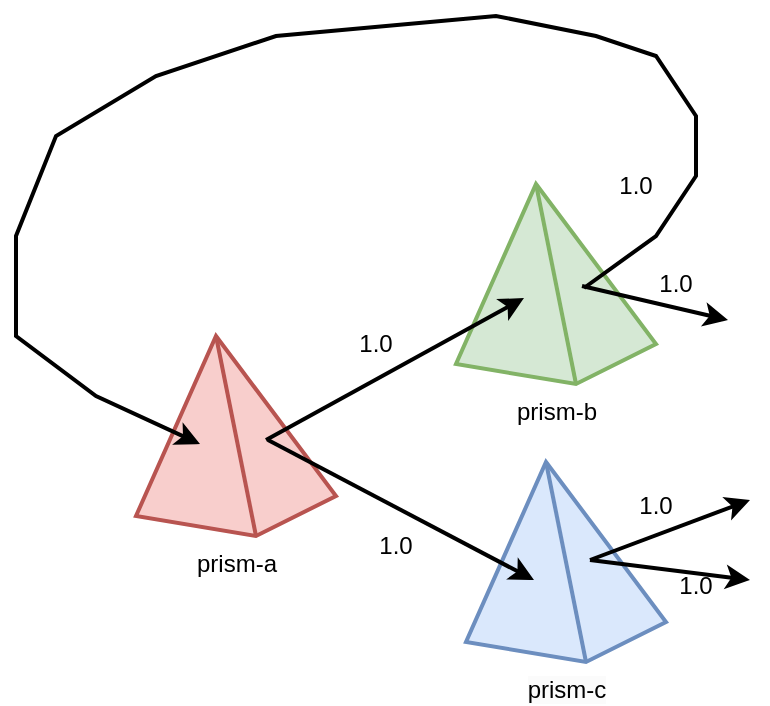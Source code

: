 <mxfile version="24.8.2">
  <diagram name="Page-1" id="7MJuvH2CNaoDodlNhucG">
    <mxGraphModel dx="574" dy="285" grid="1" gridSize="10" guides="1" tooltips="1" connect="1" arrows="1" fold="1" page="1" pageScale="1" pageWidth="850" pageHeight="1100" math="0" shadow="0">
      <root>
        <mxCell id="0" />
        <mxCell id="1" parent="0" />
        <mxCell id="dDzj_qdl24_F7XmXh7J3-2" value="prism-a" style="verticalLabelPosition=bottom;verticalAlign=top;html=1;shape=mxgraph.basic.pyramid;dx1=0.4;dx2=0.6;dy1=0.9;dy2=0.8;strokeWidth=2;fillColor=#f8cecc;strokeColor=#b85450;" vertex="1" parent="1">
          <mxGeometry x="270" y="290" width="100" height="100" as="geometry" />
        </mxCell>
        <mxCell id="dDzj_qdl24_F7XmXh7J3-3" value="prism-b" style="verticalLabelPosition=bottom;verticalAlign=top;html=1;shape=mxgraph.basic.pyramid;dx1=0.4;dx2=0.6;dy1=0.9;dy2=0.8;strokeWidth=2;fillColor=#d5e8d4;strokeColor=#82b366;" vertex="1" parent="1">
          <mxGeometry x="430" y="214" width="100" height="100" as="geometry" />
        </mxCell>
        <mxCell id="dDzj_qdl24_F7XmXh7J3-4" value="&lt;span style=&quot;color: rgb(0, 0, 0); font-family: Helvetica; font-size: 12px; font-style: normal; font-variant-ligatures: normal; font-variant-caps: normal; font-weight: 400; letter-spacing: normal; orphans: 2; text-align: center; text-indent: 0px; text-transform: none; widows: 2; word-spacing: 0px; -webkit-text-stroke-width: 0px; white-space: nowrap; background-color: rgb(251, 251, 251); text-decoration-thickness: initial; text-decoration-style: initial; text-decoration-color: initial; display: inline !important; float: none;&quot;&gt;prism-c&lt;/span&gt;" style="verticalLabelPosition=bottom;verticalAlign=top;html=1;shape=mxgraph.basic.pyramid;dx1=0.4;dx2=0.6;dy1=0.9;dy2=0.8;strokeWidth=2;fillColor=#dae8fc;strokeColor=#6c8ebf;" vertex="1" parent="1">
          <mxGeometry x="435" y="353" width="100" height="100" as="geometry" />
        </mxCell>
        <mxCell id="dDzj_qdl24_F7XmXh7J3-6" value="" style="endArrow=classic;html=1;rounded=0;strokeWidth=2;" edge="1" parent="1">
          <mxGeometry width="50" height="50" relative="1" as="geometry">
            <mxPoint x="497" y="402" as="sourcePoint" />
            <mxPoint x="577" y="412" as="targetPoint" />
          </mxGeometry>
        </mxCell>
        <mxCell id="dDzj_qdl24_F7XmXh7J3-7" value="" style="endArrow=classic;html=1;rounded=0;strokeWidth=2;" edge="1" parent="1">
          <mxGeometry width="50" height="50" relative="1" as="geometry">
            <mxPoint x="497" y="402" as="sourcePoint" />
            <mxPoint x="577" y="372" as="targetPoint" />
          </mxGeometry>
        </mxCell>
        <mxCell id="dDzj_qdl24_F7XmXh7J3-8" value="" style="endArrow=classic;html=1;rounded=0;strokeWidth=2;" edge="1" parent="1">
          <mxGeometry width="50" height="50" relative="1" as="geometry">
            <mxPoint x="494" y="266" as="sourcePoint" />
            <mxPoint x="302" y="344" as="targetPoint" />
            <Array as="points">
              <mxPoint x="530" y="240" />
              <mxPoint x="550" y="210" />
              <mxPoint x="550" y="180" />
              <mxPoint x="530" y="150" />
              <mxPoint x="500" y="140" />
              <mxPoint x="450" y="130" />
              <mxPoint x="340" y="140" />
              <mxPoint x="280" y="160" />
              <mxPoint x="230" y="190" />
              <mxPoint x="210" y="240" />
              <mxPoint x="210" y="290" />
              <mxPoint x="250" y="320" />
            </Array>
          </mxGeometry>
        </mxCell>
        <mxCell id="dDzj_qdl24_F7XmXh7J3-9" value="" style="endArrow=classic;html=1;rounded=0;strokeWidth=2;" edge="1" parent="1">
          <mxGeometry width="50" height="50" relative="1" as="geometry">
            <mxPoint x="335" y="342" as="sourcePoint" />
            <mxPoint x="464" y="271" as="targetPoint" />
          </mxGeometry>
        </mxCell>
        <mxCell id="dDzj_qdl24_F7XmXh7J3-10" value="" style="endArrow=classic;html=1;rounded=0;strokeWidth=2;" edge="1" parent="1">
          <mxGeometry width="50" height="50" relative="1" as="geometry">
            <mxPoint x="336" y="342" as="sourcePoint" />
            <mxPoint x="469" y="412" as="targetPoint" />
          </mxGeometry>
        </mxCell>
        <mxCell id="dDzj_qdl24_F7XmXh7J3-11" value="" style="endArrow=classic;html=1;rounded=0;strokeWidth=2;" edge="1" parent="1">
          <mxGeometry width="50" height="50" relative="1" as="geometry">
            <mxPoint x="493" y="265" as="sourcePoint" />
            <mxPoint x="566" y="282" as="targetPoint" />
          </mxGeometry>
        </mxCell>
        <mxCell id="dDzj_qdl24_F7XmXh7J3-12" value="1.0" style="text;html=1;align=center;verticalAlign=middle;whiteSpace=wrap;rounded=0;strokeWidth=2;" vertex="1" parent="1">
          <mxGeometry x="510" y="249" width="60" height="30" as="geometry" />
        </mxCell>
        <mxCell id="dDzj_qdl24_F7XmXh7J3-13" value="1.0" style="text;html=1;align=center;verticalAlign=middle;whiteSpace=wrap;rounded=0;strokeWidth=2;" vertex="1" parent="1">
          <mxGeometry x="490" y="200" width="60" height="30" as="geometry" />
        </mxCell>
        <mxCell id="dDzj_qdl24_F7XmXh7J3-14" value="1.0" style="text;html=1;align=center;verticalAlign=middle;whiteSpace=wrap;rounded=0;strokeWidth=2;" vertex="1" parent="1">
          <mxGeometry x="500" y="360" width="60" height="30" as="geometry" />
        </mxCell>
        <mxCell id="dDzj_qdl24_F7XmXh7J3-15" value="1.0" style="text;html=1;align=center;verticalAlign=middle;whiteSpace=wrap;rounded=0;strokeWidth=2;" vertex="1" parent="1">
          <mxGeometry x="520" y="400" width="60" height="30" as="geometry" />
        </mxCell>
        <mxCell id="dDzj_qdl24_F7XmXh7J3-16" value="1.0" style="text;html=1;align=center;verticalAlign=middle;whiteSpace=wrap;rounded=0;strokeWidth=2;" vertex="1" parent="1">
          <mxGeometry x="360" y="279" width="60" height="30" as="geometry" />
        </mxCell>
        <mxCell id="dDzj_qdl24_F7XmXh7J3-17" value="1.0" style="text;html=1;align=center;verticalAlign=middle;whiteSpace=wrap;rounded=0;strokeWidth=2;" vertex="1" parent="1">
          <mxGeometry x="370" y="380" width="60" height="30" as="geometry" />
        </mxCell>
      </root>
    </mxGraphModel>
  </diagram>
</mxfile>
